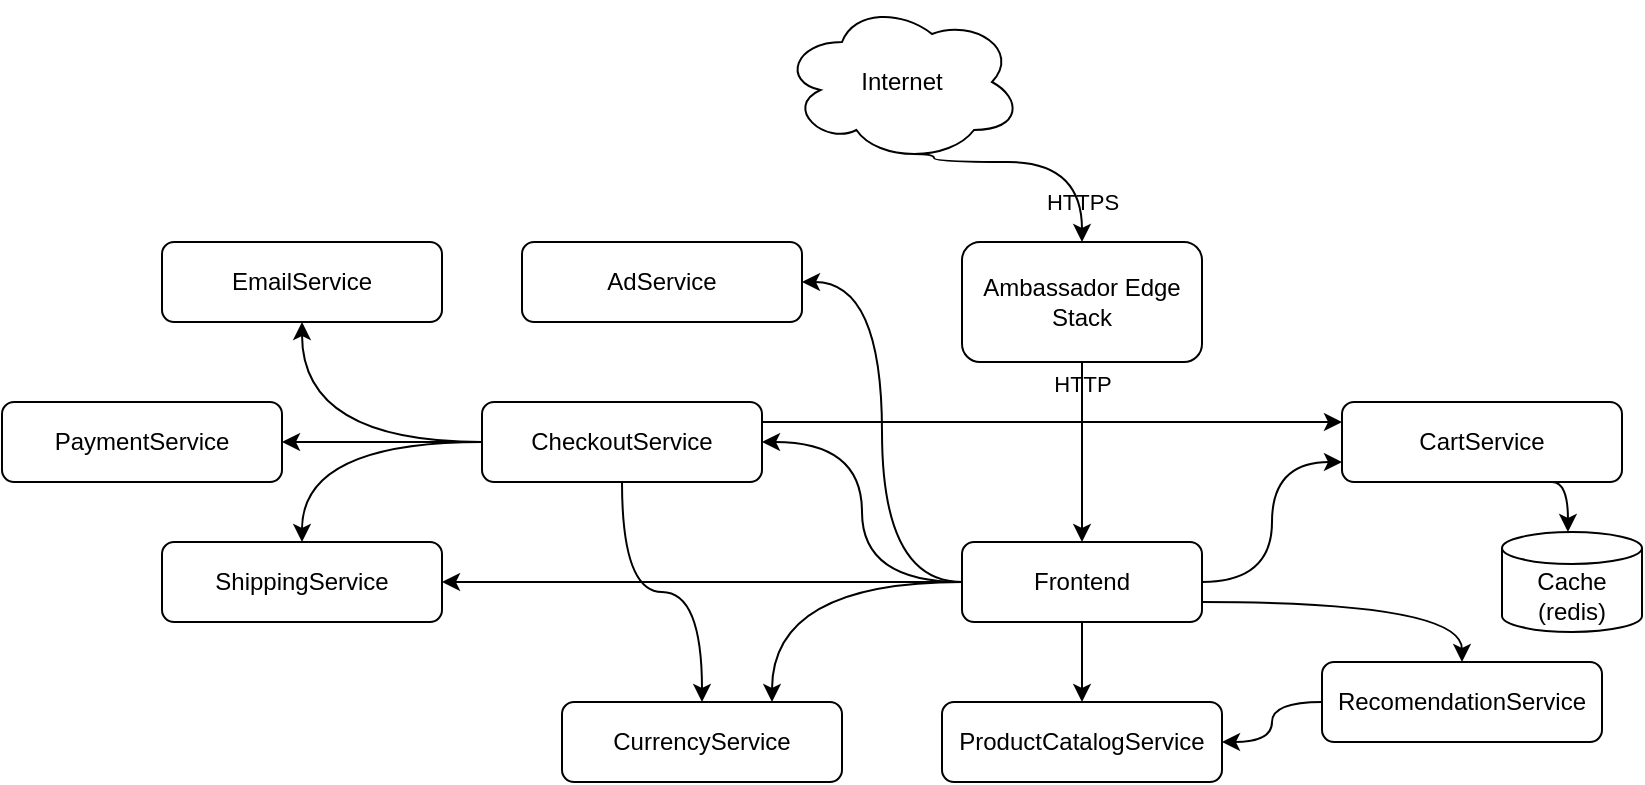 <mxfile version="13.6.2" type="device"><diagram id="IyS4vglgD3FqKmEYAt1c" name="Page-1"><mxGraphModel dx="946" dy="523" grid="1" gridSize="10" guides="1" tooltips="1" connect="1" arrows="1" fold="1" page="1" pageScale="1" pageWidth="850" pageHeight="1100" math="0" shadow="0"><root><mxCell id="0"/><mxCell id="1" parent="0"/><mxCell id="2tbN7RIWRuydNONd50mq-1" value="Internet" style="ellipse;shape=cloud;whiteSpace=wrap;html=1;" vertex="1" parent="1"><mxGeometry x="410" y="10" width="120" height="80" as="geometry"/></mxCell><mxCell id="2tbN7RIWRuydNONd50mq-3" value="Ambassador Edge Stack" style="rounded=1;whiteSpace=wrap;html=1;" vertex="1" parent="1"><mxGeometry x="500" y="130" width="120" height="60" as="geometry"/></mxCell><mxCell id="2tbN7RIWRuydNONd50mq-25" style="edgeStyle=orthogonalEdgeStyle;curved=1;rounded=0;orthogonalLoop=1;jettySize=auto;html=1;exitX=1;exitY=0.5;exitDx=0;exitDy=0;entryX=0;entryY=0.75;entryDx=0;entryDy=0;" edge="1" parent="1" source="2tbN7RIWRuydNONd50mq-4" target="2tbN7RIWRuydNONd50mq-12"><mxGeometry relative="1" as="geometry"/></mxCell><mxCell id="2tbN7RIWRuydNONd50mq-27" style="edgeStyle=orthogonalEdgeStyle;curved=1;rounded=0;orthogonalLoop=1;jettySize=auto;html=1;exitX=1;exitY=0.75;exitDx=0;exitDy=0;entryX=0.5;entryY=0;entryDx=0;entryDy=0;" edge="1" parent="1" source="2tbN7RIWRuydNONd50mq-4" target="2tbN7RIWRuydNONd50mq-9"><mxGeometry relative="1" as="geometry"/></mxCell><mxCell id="2tbN7RIWRuydNONd50mq-29" style="edgeStyle=orthogonalEdgeStyle;curved=1;rounded=0;orthogonalLoop=1;jettySize=auto;html=1;exitX=0.5;exitY=1;exitDx=0;exitDy=0;entryX=0.5;entryY=0;entryDx=0;entryDy=0;" edge="1" parent="1" source="2tbN7RIWRuydNONd50mq-4" target="2tbN7RIWRuydNONd50mq-8"><mxGeometry relative="1" as="geometry"/></mxCell><mxCell id="2tbN7RIWRuydNONd50mq-30" style="edgeStyle=orthogonalEdgeStyle;curved=1;rounded=0;orthogonalLoop=1;jettySize=auto;html=1;exitX=0;exitY=0.5;exitDx=0;exitDy=0;entryX=0.75;entryY=0;entryDx=0;entryDy=0;" edge="1" parent="1" source="2tbN7RIWRuydNONd50mq-4" target="2tbN7RIWRuydNONd50mq-13"><mxGeometry relative="1" as="geometry"/></mxCell><mxCell id="2tbN7RIWRuydNONd50mq-31" style="edgeStyle=orthogonalEdgeStyle;curved=1;rounded=0;orthogonalLoop=1;jettySize=auto;html=1;exitX=0;exitY=0.5;exitDx=0;exitDy=0;entryX=1;entryY=0.5;entryDx=0;entryDy=0;" edge="1" parent="1" source="2tbN7RIWRuydNONd50mq-4" target="2tbN7RIWRuydNONd50mq-14"><mxGeometry relative="1" as="geometry"/></mxCell><mxCell id="2tbN7RIWRuydNONd50mq-32" style="edgeStyle=orthogonalEdgeStyle;curved=1;rounded=0;orthogonalLoop=1;jettySize=auto;html=1;exitX=0;exitY=0.5;exitDx=0;exitDy=0;entryX=1;entryY=0.5;entryDx=0;entryDy=0;" edge="1" parent="1" source="2tbN7RIWRuydNONd50mq-4" target="2tbN7RIWRuydNONd50mq-15"><mxGeometry relative="1" as="geometry"/></mxCell><mxCell id="2tbN7RIWRuydNONd50mq-33" style="edgeStyle=orthogonalEdgeStyle;curved=1;rounded=0;orthogonalLoop=1;jettySize=auto;html=1;exitX=0;exitY=0.5;exitDx=0;exitDy=0;entryX=1;entryY=0.5;entryDx=0;entryDy=0;" edge="1" parent="1" source="2tbN7RIWRuydNONd50mq-4" target="2tbN7RIWRuydNONd50mq-16"><mxGeometry relative="1" as="geometry"/></mxCell><mxCell id="2tbN7RIWRuydNONd50mq-4" value="Frontend" style="rounded=1;whiteSpace=wrap;html=1;" vertex="1" parent="1"><mxGeometry x="500" y="280" width="120" height="40" as="geometry"/></mxCell><mxCell id="2tbN7RIWRuydNONd50mq-5" value="HTTPS" style="endArrow=classic;html=1;exitX=0.55;exitY=0.95;exitDx=0;exitDy=0;exitPerimeter=0;entryX=0.5;entryY=0;entryDx=0;entryDy=0;edgeStyle=orthogonalEdgeStyle;curved=1;labelBackgroundColor=none;" edge="1" parent="1" source="2tbN7RIWRuydNONd50mq-1" target="2tbN7RIWRuydNONd50mq-3"><mxGeometry x="0.688" width="50" height="50" relative="1" as="geometry"><mxPoint x="710" y="310" as="sourcePoint"/><mxPoint x="760" y="260" as="targetPoint"/><Array as="points"><mxPoint x="486" y="86"/><mxPoint x="486" y="90"/><mxPoint x="560" y="90"/></Array><mxPoint as="offset"/></mxGeometry></mxCell><mxCell id="2tbN7RIWRuydNONd50mq-6" value="" style="endArrow=classic;html=1;exitX=0.5;exitY=1;exitDx=0;exitDy=0;entryX=0.5;entryY=0;entryDx=0;entryDy=0;" edge="1" parent="1" source="2tbN7RIWRuydNONd50mq-3" target="2tbN7RIWRuydNONd50mq-4"><mxGeometry width="50" height="50" relative="1" as="geometry"><mxPoint x="710" y="310" as="sourcePoint"/><mxPoint x="760" y="260" as="targetPoint"/></mxGeometry></mxCell><mxCell id="2tbN7RIWRuydNONd50mq-7" value="HTTP" style="edgeLabel;html=1;align=center;verticalAlign=middle;resizable=0;points=[];labelBackgroundColor=none;" vertex="1" connectable="0" parent="2tbN7RIWRuydNONd50mq-6"><mxGeometry x="0.433" y="-1" relative="1" as="geometry"><mxPoint x="1" y="-54" as="offset"/></mxGeometry></mxCell><mxCell id="2tbN7RIWRuydNONd50mq-8" value="ProductCatalogService" style="rounded=1;whiteSpace=wrap;html=1;" vertex="1" parent="1"><mxGeometry x="490" y="360" width="140" height="40" as="geometry"/></mxCell><mxCell id="2tbN7RIWRuydNONd50mq-28" style="edgeStyle=orthogonalEdgeStyle;curved=1;rounded=0;orthogonalLoop=1;jettySize=auto;html=1;exitX=0;exitY=0.5;exitDx=0;exitDy=0;entryX=1;entryY=0.5;entryDx=0;entryDy=0;" edge="1" parent="1" source="2tbN7RIWRuydNONd50mq-9" target="2tbN7RIWRuydNONd50mq-8"><mxGeometry relative="1" as="geometry"/></mxCell><mxCell id="2tbN7RIWRuydNONd50mq-9" value="RecomendationService" style="rounded=1;whiteSpace=wrap;html=1;" vertex="1" parent="1"><mxGeometry x="680" y="340" width="140" height="40" as="geometry"/></mxCell><mxCell id="2tbN7RIWRuydNONd50mq-11" value="&lt;br&gt;Cache&lt;br&gt;(redis)" style="shape=cylinder2;whiteSpace=wrap;html=1;boundedLbl=1;backgroundOutline=1;size=8;" vertex="1" parent="1"><mxGeometry x="770" y="275" width="70" height="50" as="geometry"/></mxCell><mxCell id="2tbN7RIWRuydNONd50mq-35" style="edgeStyle=orthogonalEdgeStyle;curved=1;rounded=0;orthogonalLoop=1;jettySize=auto;html=1;exitX=0.75;exitY=1;exitDx=0;exitDy=0;entryX=0.471;entryY=0;entryDx=0;entryDy=0;entryPerimeter=0;" edge="1" parent="1" source="2tbN7RIWRuydNONd50mq-12" target="2tbN7RIWRuydNONd50mq-11"><mxGeometry relative="1" as="geometry"/></mxCell><mxCell id="2tbN7RIWRuydNONd50mq-12" value="CartService" style="rounded=1;whiteSpace=wrap;html=1;" vertex="1" parent="1"><mxGeometry x="690" y="210" width="140" height="40" as="geometry"/></mxCell><mxCell id="2tbN7RIWRuydNONd50mq-13" value="CurrencyService" style="rounded=1;whiteSpace=wrap;html=1;" vertex="1" parent="1"><mxGeometry x="300" y="360" width="140" height="40" as="geometry"/></mxCell><mxCell id="2tbN7RIWRuydNONd50mq-14" value="ShippingService" style="rounded=1;whiteSpace=wrap;html=1;" vertex="1" parent="1"><mxGeometry x="100" y="280" width="140" height="40" as="geometry"/></mxCell><mxCell id="2tbN7RIWRuydNONd50mq-20" style="edgeStyle=orthogonalEdgeStyle;curved=1;rounded=0;orthogonalLoop=1;jettySize=auto;html=1;exitX=0;exitY=0.5;exitDx=0;exitDy=0;entryX=0.5;entryY=1;entryDx=0;entryDy=0;" edge="1" parent="1" source="2tbN7RIWRuydNONd50mq-15" target="2tbN7RIWRuydNONd50mq-17"><mxGeometry relative="1" as="geometry"/></mxCell><mxCell id="2tbN7RIWRuydNONd50mq-21" style="edgeStyle=orthogonalEdgeStyle;curved=1;rounded=0;orthogonalLoop=1;jettySize=auto;html=1;exitX=0;exitY=0.5;exitDx=0;exitDy=0;entryX=0.5;entryY=0;entryDx=0;entryDy=0;" edge="1" parent="1" source="2tbN7RIWRuydNONd50mq-15" target="2tbN7RIWRuydNONd50mq-14"><mxGeometry relative="1" as="geometry"/></mxCell><mxCell id="2tbN7RIWRuydNONd50mq-22" style="edgeStyle=orthogonalEdgeStyle;curved=1;rounded=0;orthogonalLoop=1;jettySize=auto;html=1;exitX=0;exitY=0.5;exitDx=0;exitDy=0;entryX=1;entryY=0.5;entryDx=0;entryDy=0;" edge="1" parent="1" source="2tbN7RIWRuydNONd50mq-15" target="2tbN7RIWRuydNONd50mq-18"><mxGeometry relative="1" as="geometry"/></mxCell><mxCell id="2tbN7RIWRuydNONd50mq-23" style="edgeStyle=orthogonalEdgeStyle;curved=1;rounded=0;orthogonalLoop=1;jettySize=auto;html=1;exitX=0.5;exitY=1;exitDx=0;exitDy=0;entryX=0.5;entryY=0;entryDx=0;entryDy=0;" edge="1" parent="1" source="2tbN7RIWRuydNONd50mq-15" target="2tbN7RIWRuydNONd50mq-13"><mxGeometry relative="1" as="geometry"/></mxCell><mxCell id="2tbN7RIWRuydNONd50mq-34" style="edgeStyle=orthogonalEdgeStyle;curved=1;rounded=0;orthogonalLoop=1;jettySize=auto;html=1;exitX=1;exitY=0.25;exitDx=0;exitDy=0;entryX=0;entryY=0.25;entryDx=0;entryDy=0;" edge="1" parent="1" source="2tbN7RIWRuydNONd50mq-15" target="2tbN7RIWRuydNONd50mq-12"><mxGeometry relative="1" as="geometry"/></mxCell><mxCell id="2tbN7RIWRuydNONd50mq-15" value="CheckoutService" style="rounded=1;whiteSpace=wrap;html=1;" vertex="1" parent="1"><mxGeometry x="260" y="210" width="140" height="40" as="geometry"/></mxCell><mxCell id="2tbN7RIWRuydNONd50mq-16" value="AdService" style="rounded=1;whiteSpace=wrap;html=1;" vertex="1" parent="1"><mxGeometry x="280" y="130" width="140" height="40" as="geometry"/></mxCell><mxCell id="2tbN7RIWRuydNONd50mq-17" value="EmailService" style="rounded=1;whiteSpace=wrap;html=1;" vertex="1" parent="1"><mxGeometry x="100" y="130" width="140" height="40" as="geometry"/></mxCell><mxCell id="2tbN7RIWRuydNONd50mq-18" value="PaymentService" style="rounded=1;whiteSpace=wrap;html=1;" vertex="1" parent="1"><mxGeometry x="20" y="210" width="140" height="40" as="geometry"/></mxCell></root></mxGraphModel></diagram></mxfile>